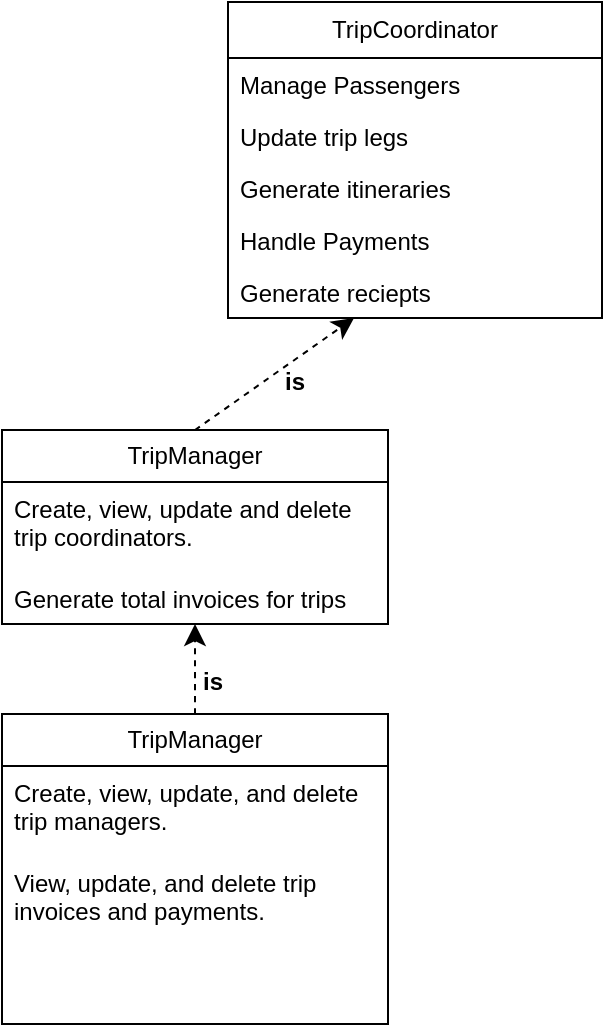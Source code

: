 <mxfile version="23.1.7" type="github">
  <diagram name="Page-1" id="dfdLbOL69aztx6deqZEW">
    <mxGraphModel dx="538" dy="924" grid="0" gridSize="10" guides="1" tooltips="1" connect="1" arrows="1" fold="1" page="0" pageScale="1" pageWidth="850" pageHeight="1100" math="0" shadow="0">
      <root>
        <mxCell id="0" />
        <mxCell id="1" parent="0" />
        <mxCell id="PifL702_PgJTfO9jbnAJ-1" value="TripCoordinator" style="swimlane;fontStyle=0;childLayout=stackLayout;horizontal=1;startSize=28;fillColor=none;horizontalStack=0;resizeParent=1;resizeParentMax=0;resizeLast=0;collapsible=1;marginBottom=0;whiteSpace=wrap;html=1;" vertex="1" parent="1">
          <mxGeometry x="231" y="-21" width="187" height="158" as="geometry" />
        </mxCell>
        <mxCell id="PifL702_PgJTfO9jbnAJ-2" value="Manage Passengers" style="text;strokeColor=none;fillColor=none;align=left;verticalAlign=top;spacingLeft=4;spacingRight=4;overflow=hidden;rotatable=0;points=[[0,0.5],[1,0.5]];portConstraint=eastwest;whiteSpace=wrap;html=1;" vertex="1" parent="PifL702_PgJTfO9jbnAJ-1">
          <mxGeometry y="28" width="187" height="26" as="geometry" />
        </mxCell>
        <mxCell id="PifL702_PgJTfO9jbnAJ-3" value="Update trip legs" style="text;strokeColor=none;fillColor=none;align=left;verticalAlign=top;spacingLeft=4;spacingRight=4;overflow=hidden;rotatable=0;points=[[0,0.5],[1,0.5]];portConstraint=eastwest;whiteSpace=wrap;html=1;" vertex="1" parent="PifL702_PgJTfO9jbnAJ-1">
          <mxGeometry y="54" width="187" height="26" as="geometry" />
        </mxCell>
        <mxCell id="PifL702_PgJTfO9jbnAJ-4" value="Generate itineraries" style="text;strokeColor=none;fillColor=none;align=left;verticalAlign=top;spacingLeft=4;spacingRight=4;overflow=hidden;rotatable=0;points=[[0,0.5],[1,0.5]];portConstraint=eastwest;whiteSpace=wrap;html=1;" vertex="1" parent="PifL702_PgJTfO9jbnAJ-1">
          <mxGeometry y="80" width="187" height="26" as="geometry" />
        </mxCell>
        <mxCell id="PifL702_PgJTfO9jbnAJ-5" value="Handle Payments" style="text;strokeColor=none;fillColor=none;align=left;verticalAlign=top;spacingLeft=4;spacingRight=4;overflow=hidden;rotatable=0;points=[[0,0.5],[1,0.5]];portConstraint=eastwest;whiteSpace=wrap;html=1;" vertex="1" parent="PifL702_PgJTfO9jbnAJ-1">
          <mxGeometry y="106" width="187" height="26" as="geometry" />
        </mxCell>
        <mxCell id="PifL702_PgJTfO9jbnAJ-6" value="Generate reciepts" style="text;strokeColor=none;fillColor=none;align=left;verticalAlign=top;spacingLeft=4;spacingRight=4;overflow=hidden;rotatable=0;points=[[0,0.5],[1,0.5]];portConstraint=eastwest;whiteSpace=wrap;html=1;" vertex="1" parent="PifL702_PgJTfO9jbnAJ-1">
          <mxGeometry y="132" width="187" height="26" as="geometry" />
        </mxCell>
        <mxCell id="PifL702_PgJTfO9jbnAJ-7" value="TripManager" style="swimlane;fontStyle=0;childLayout=stackLayout;horizontal=1;startSize=26;fillColor=none;horizontalStack=0;resizeParent=1;resizeParentMax=0;resizeLast=0;collapsible=1;marginBottom=0;whiteSpace=wrap;html=1;" vertex="1" parent="1">
          <mxGeometry x="118" y="193" width="193" height="97" as="geometry" />
        </mxCell>
        <mxCell id="PifL702_PgJTfO9jbnAJ-8" value="Create, view, update and delete trip coordinators." style="text;strokeColor=none;fillColor=none;align=left;verticalAlign=top;spacingLeft=4;spacingRight=4;overflow=hidden;rotatable=0;points=[[0,0.5],[1,0.5]];portConstraint=eastwest;whiteSpace=wrap;html=1;" vertex="1" parent="PifL702_PgJTfO9jbnAJ-7">
          <mxGeometry y="26" width="193" height="45" as="geometry" />
        </mxCell>
        <mxCell id="PifL702_PgJTfO9jbnAJ-9" value="Generate total invoices for trips" style="text;strokeColor=none;fillColor=none;align=left;verticalAlign=top;spacingLeft=4;spacingRight=4;overflow=hidden;rotatable=0;points=[[0,0.5],[1,0.5]];portConstraint=eastwest;whiteSpace=wrap;html=1;" vertex="1" parent="PifL702_PgJTfO9jbnAJ-7">
          <mxGeometry y="71" width="193" height="26" as="geometry" />
        </mxCell>
        <mxCell id="PifL702_PgJTfO9jbnAJ-11" style="edgeStyle=none;curved=1;rounded=0;orthogonalLoop=1;jettySize=auto;html=1;exitX=0.5;exitY=0;exitDx=0;exitDy=0;entryX=0.337;entryY=1;entryDx=0;entryDy=0;entryPerimeter=0;fontSize=12;startSize=8;endSize=8;dashed=1;" edge="1" parent="1" source="PifL702_PgJTfO9jbnAJ-7" target="PifL702_PgJTfO9jbnAJ-6">
          <mxGeometry relative="1" as="geometry" />
        </mxCell>
        <mxCell id="PifL702_PgJTfO9jbnAJ-12" value="is" style="text;align=center;fontStyle=1;verticalAlign=middle;spacingLeft=3;spacingRight=3;strokeColor=none;rotatable=0;points=[[0,0.5],[1,0.5]];portConstraint=eastwest;html=1;" vertex="1" parent="1">
          <mxGeometry x="224" y="156" width="80" height="26" as="geometry" />
        </mxCell>
        <mxCell id="PifL702_PgJTfO9jbnAJ-17" style="edgeStyle=none;curved=1;rounded=0;orthogonalLoop=1;jettySize=auto;html=1;exitX=0.5;exitY=0;exitDx=0;exitDy=0;fontSize=12;startSize=8;endSize=8;dashed=1;" edge="1" parent="1" source="PifL702_PgJTfO9jbnAJ-14" target="PifL702_PgJTfO9jbnAJ-9">
          <mxGeometry relative="1" as="geometry" />
        </mxCell>
        <mxCell id="PifL702_PgJTfO9jbnAJ-14" value="TripManager" style="swimlane;fontStyle=0;childLayout=stackLayout;horizontal=1;startSize=26;fillColor=none;horizontalStack=0;resizeParent=1;resizeParentMax=0;resizeLast=0;collapsible=1;marginBottom=0;whiteSpace=wrap;html=1;" vertex="1" parent="1">
          <mxGeometry x="118" y="335" width="193" height="155" as="geometry" />
        </mxCell>
        <mxCell id="PifL702_PgJTfO9jbnAJ-15" value="Create, view, update, and delete trip managers." style="text;strokeColor=none;fillColor=none;align=left;verticalAlign=top;spacingLeft=4;spacingRight=4;overflow=hidden;rotatable=0;points=[[0,0.5],[1,0.5]];portConstraint=eastwest;whiteSpace=wrap;html=1;" vertex="1" parent="PifL702_PgJTfO9jbnAJ-14">
          <mxGeometry y="26" width="193" height="45" as="geometry" />
        </mxCell>
        <mxCell id="PifL702_PgJTfO9jbnAJ-16" value="View, update, and delete trip invoices and payments." style="text;strokeColor=none;fillColor=none;align=left;verticalAlign=top;spacingLeft=4;spacingRight=4;overflow=hidden;rotatable=0;points=[[0,0.5],[1,0.5]];portConstraint=eastwest;whiteSpace=wrap;html=1;" vertex="1" parent="PifL702_PgJTfO9jbnAJ-14">
          <mxGeometry y="71" width="193" height="42" as="geometry" />
        </mxCell>
        <mxCell id="PifL702_PgJTfO9jbnAJ-21" style="text;strokeColor=none;fillColor=none;align=left;verticalAlign=top;spacingLeft=4;spacingRight=4;overflow=hidden;rotatable=0;points=[[0,0.5],[1,0.5]];portConstraint=eastwest;whiteSpace=wrap;html=1;" vertex="1" parent="PifL702_PgJTfO9jbnAJ-14">
          <mxGeometry y="113" width="193" height="42" as="geometry" />
        </mxCell>
        <mxCell id="PifL702_PgJTfO9jbnAJ-18" value="is" style="text;align=center;fontStyle=1;verticalAlign=middle;spacingLeft=3;spacingRight=3;strokeColor=none;rotatable=0;points=[[0,0.5],[1,0.5]];portConstraint=eastwest;html=1;" vertex="1" parent="1">
          <mxGeometry x="183" y="306" width="80" height="26" as="geometry" />
        </mxCell>
      </root>
    </mxGraphModel>
  </diagram>
</mxfile>
